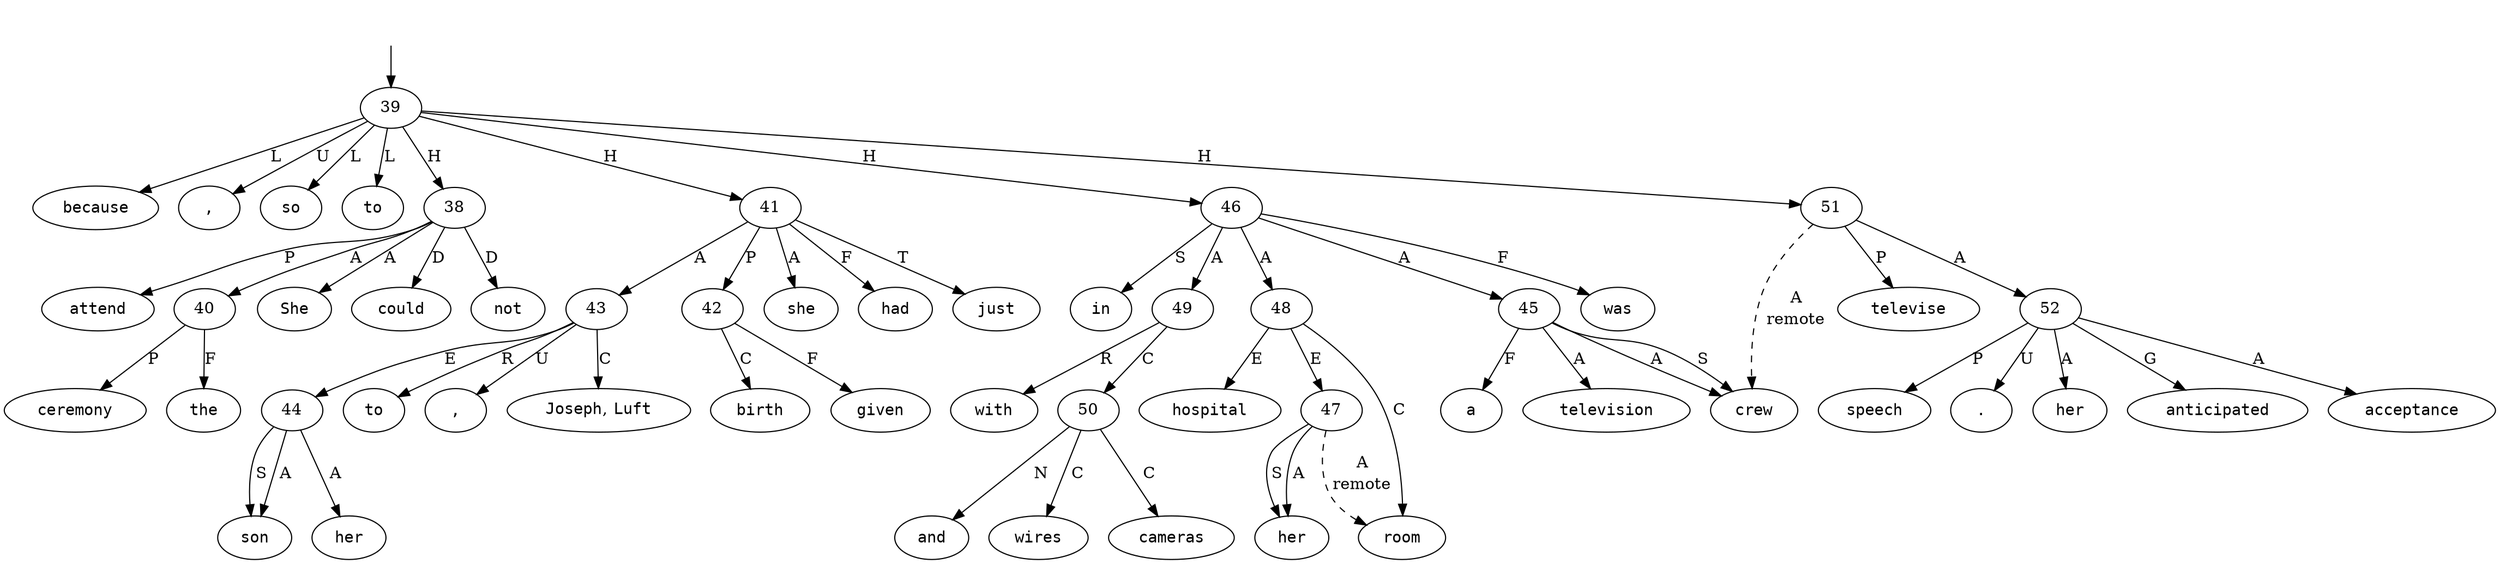 digraph "529001" {
  top [ style=invis ];
  top -> 39;
  0 [ shape=oval, label=<<table align="center" border="0" cellspacing="0"><tr><td colspan="2"><font face="Courier">She</font></td></tr></table>> ];
  1 [ shape=oval, label=<<table align="center" border="0" cellspacing="0"><tr><td colspan="2"><font face="Courier">could</font></td></tr></table>> ];
  2 [ shape=oval, label=<<table align="center" border="0" cellspacing="0"><tr><td colspan="2"><font face="Courier">not</font></td></tr></table>> ];
  3 [ shape=oval, label=<<table align="center" border="0" cellspacing="0"><tr><td colspan="2"><font face="Courier">attend</font></td></tr></table>> ];
  4 [ shape=oval, label=<<table align="center" border="0" cellspacing="0"><tr><td colspan="2"><font face="Courier">the</font></td></tr></table>> ];
  5 [ shape=oval, label=<<table align="center" border="0" cellspacing="0"><tr><td colspan="2"><font face="Courier">ceremony</font></td></tr></table>> ];
  6 [ shape=oval, label=<<table align="center" border="0" cellspacing="0"><tr><td colspan="2"><font face="Courier">because</font></td></tr></table>> ];
  7 [ shape=oval, label=<<table align="center" border="0" cellspacing="0"><tr><td colspan="2"><font face="Courier">she</font></td></tr></table>> ];
  8 [ shape=oval, label=<<table align="center" border="0" cellspacing="0"><tr><td colspan="2"><font face="Courier">had</font></td></tr></table>> ];
  9 [ shape=oval, label=<<table align="center" border="0" cellspacing="0"><tr><td colspan="2"><font face="Courier">just</font></td></tr></table>> ];
  10 [ shape=oval, label=<<table align="center" border="0" cellspacing="0"><tr><td colspan="2"><font face="Courier">given</font></td></tr></table>> ];
  11 [ shape=oval, label=<<table align="center" border="0" cellspacing="0"><tr><td colspan="2"><font face="Courier">birth</font></td></tr></table>> ];
  12 [ shape=oval, label=<<table align="center" border="0" cellspacing="0"><tr><td colspan="2"><font face="Courier">to</font></td></tr></table>> ];
  13 [ shape=oval, label=<<table align="center" border="0" cellspacing="0"><tr><td colspan="2"><font face="Courier">her</font></td></tr></table>> ];
  14 [ shape=oval, label=<<table align="center" border="0" cellspacing="0"><tr><td colspan="2"><font face="Courier">son</font></td></tr></table>> ];
  15 [ shape=oval, label=<<table align="center" border="0" cellspacing="0"><tr><td colspan="2"><font face="Courier">,</font></td></tr></table>> ];
  16 [ shape=oval, label=<<table align="center" border="0" cellspacing="0"><tr><td colspan="2"><font face="Courier">Joseph</font>,&nbsp;<font face="Courier">Luft</font></td></tr></table>> ];
  17 [ shape=oval, label=<<table align="center" border="0" cellspacing="0"><tr><td colspan="2"><font face="Courier">,</font></td></tr></table>> ];
  18 [ shape=oval, label=<<table align="center" border="0" cellspacing="0"><tr><td colspan="2"><font face="Courier">so</font></td></tr></table>> ];
  19 [ shape=oval, label=<<table align="center" border="0" cellspacing="0"><tr><td colspan="2"><font face="Courier">a</font></td></tr></table>> ];
  20 [ shape=oval, label=<<table align="center" border="0" cellspacing="0"><tr><td colspan="2"><font face="Courier">television</font></td></tr></table>> ];
  21 [ shape=oval, label=<<table align="center" border="0" cellspacing="0"><tr><td colspan="2"><font face="Courier">crew</font></td></tr></table>> ];
  22 [ shape=oval, label=<<table align="center" border="0" cellspacing="0"><tr><td colspan="2"><font face="Courier">was</font></td></tr></table>> ];
  23 [ shape=oval, label=<<table align="center" border="0" cellspacing="0"><tr><td colspan="2"><font face="Courier">in</font></td></tr></table>> ];
  24 [ shape=oval, label=<<table align="center" border="0" cellspacing="0"><tr><td colspan="2"><font face="Courier">her</font></td></tr></table>> ];
  25 [ shape=oval, label=<<table align="center" border="0" cellspacing="0"><tr><td colspan="2"><font face="Courier">hospital</font></td></tr></table>> ];
  26 [ shape=oval, label=<<table align="center" border="0" cellspacing="0"><tr><td colspan="2"><font face="Courier">room</font></td></tr></table>> ];
  27 [ shape=oval, label=<<table align="center" border="0" cellspacing="0"><tr><td colspan="2"><font face="Courier">with</font></td></tr></table>> ];
  28 [ shape=oval, label=<<table align="center" border="0" cellspacing="0"><tr><td colspan="2"><font face="Courier">cameras</font></td></tr></table>> ];
  29 [ shape=oval, label=<<table align="center" border="0" cellspacing="0"><tr><td colspan="2"><font face="Courier">and</font></td></tr></table>> ];
  30 [ shape=oval, label=<<table align="center" border="0" cellspacing="0"><tr><td colspan="2"><font face="Courier">wires</font></td></tr></table>> ];
  31 [ shape=oval, label=<<table align="center" border="0" cellspacing="0"><tr><td colspan="2"><font face="Courier">to</font></td></tr></table>> ];
  32 [ shape=oval, label=<<table align="center" border="0" cellspacing="0"><tr><td colspan="2"><font face="Courier">televise</font></td></tr></table>> ];
  33 [ shape=oval, label=<<table align="center" border="0" cellspacing="0"><tr><td colspan="2"><font face="Courier">her</font></td></tr></table>> ];
  34 [ shape=oval, label=<<table align="center" border="0" cellspacing="0"><tr><td colspan="2"><font face="Courier">anticipated</font></td></tr></table>> ];
  35 [ shape=oval, label=<<table align="center" border="0" cellspacing="0"><tr><td colspan="2"><font face="Courier">acceptance</font></td></tr></table>> ];
  36 [ shape=oval, label=<<table align="center" border="0" cellspacing="0"><tr><td colspan="2"><font face="Courier">speech</font></td></tr></table>> ];
  37 [ shape=oval, label=<<table align="center" border="0" cellspacing="0"><tr><td colspan="2"><font face="Courier">.</font></td></tr></table>> ];
  38 -> 2 [ label="D" ];
  38 -> 40 [ label="A" ];
  38 -> 1 [ label="D" ];
  38 -> 0 [ label="A" ];
  38 -> 3 [ label="P" ];
  39 -> 31 [ label="L" ];
  39 -> 18 [ label="L" ];
  39 -> 41 [ label="H" ];
  39 -> 17 [ label="U" ];
  39 -> 38 [ label="H" ];
  39 -> 51 [ label="H" ];
  39 -> 46 [ label="H" ];
  39 -> 6 [ label="L" ];
  40 -> 4 [ label="F" ];
  40 -> 5 [ label="P" ];
  41 -> 9 [ label="T" ];
  41 -> 7 [ label="A" ];
  41 -> 8 [ label="F" ];
  41 -> 43 [ label="A" ];
  41 -> 42 [ label="P" ];
  42 -> 11 [ label="C" ];
  42 -> 10 [ label="F" ];
  43 -> 15 [ label="U" ];
  43 -> 16 [ label="C" ];
  43 -> 44 [ label="E" ];
  43 -> 12 [ label="R" ];
  44 -> 14 [ label="S" ];
  44 -> 13 [ label="A" ];
  44 -> 14 [ label="A" ];
  45 -> 20 [ label="A" ];
  45 -> 21 [ label="A" ];
  45 -> 21 [ label="S" ];
  45 -> 19 [ label="F" ];
  46 -> 23 [ label="S" ];
  46 -> 22 [ label="F" ];
  46 -> 49 [ label="A" ];
  46 -> 45 [ label="A" ];
  46 -> 48 [ label="A" ];
  47 -> 24 [ label="A" ];
  47 -> 26 [ label=<<table align="center" border="0" cellspacing="0"><tr><td colspan="1">A</td></tr><tr><td>remote</td></tr></table>>, style=dashed ];
  47 -> 24 [ label="S" ];
  48 -> 26 [ label="C" ];
  48 -> 25 [ label="E" ];
  48 -> 47 [ label="E" ];
  49 -> 27 [ label="R" ];
  49 -> 50 [ label="C" ];
  50 -> 28 [ label="C" ];
  50 -> 30 [ label="C" ];
  50 -> 29 [ label="N" ];
  51 -> 52 [ label="A" ];
  51 -> 21 [ label=<<table align="center" border="0" cellspacing="0"><tr><td colspan="1">A</td></tr><tr><td>remote</td></tr></table>>, style=dashed ];
  51 -> 32 [ label="P" ];
  52 -> 37 [ label="U" ];
  52 -> 33 [ label="A" ];
  52 -> 35 [ label="A" ];
  52 -> 36 [ label="P" ];
  52 -> 34 [ label="G" ];
}


